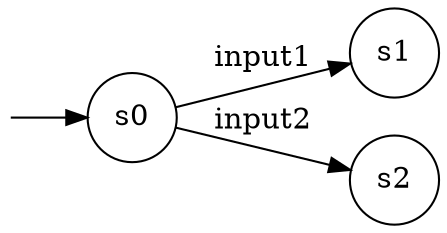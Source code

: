 digraph g {
	rankdir=LR;


	s0 [shape="circle" label="s0"];
	s1 [shape="circle" label="s1"];	
	s2 [shape="circle" label="s2"];
	
	s0 -> s1 [label="input1"];
	s0 -> s2 [label="input2"];
	
	
__start0 [label="" shape="none" width="0" height="0"];
__start0 -> s0;

}

//dot -Tsvg sample.dot > sample.png